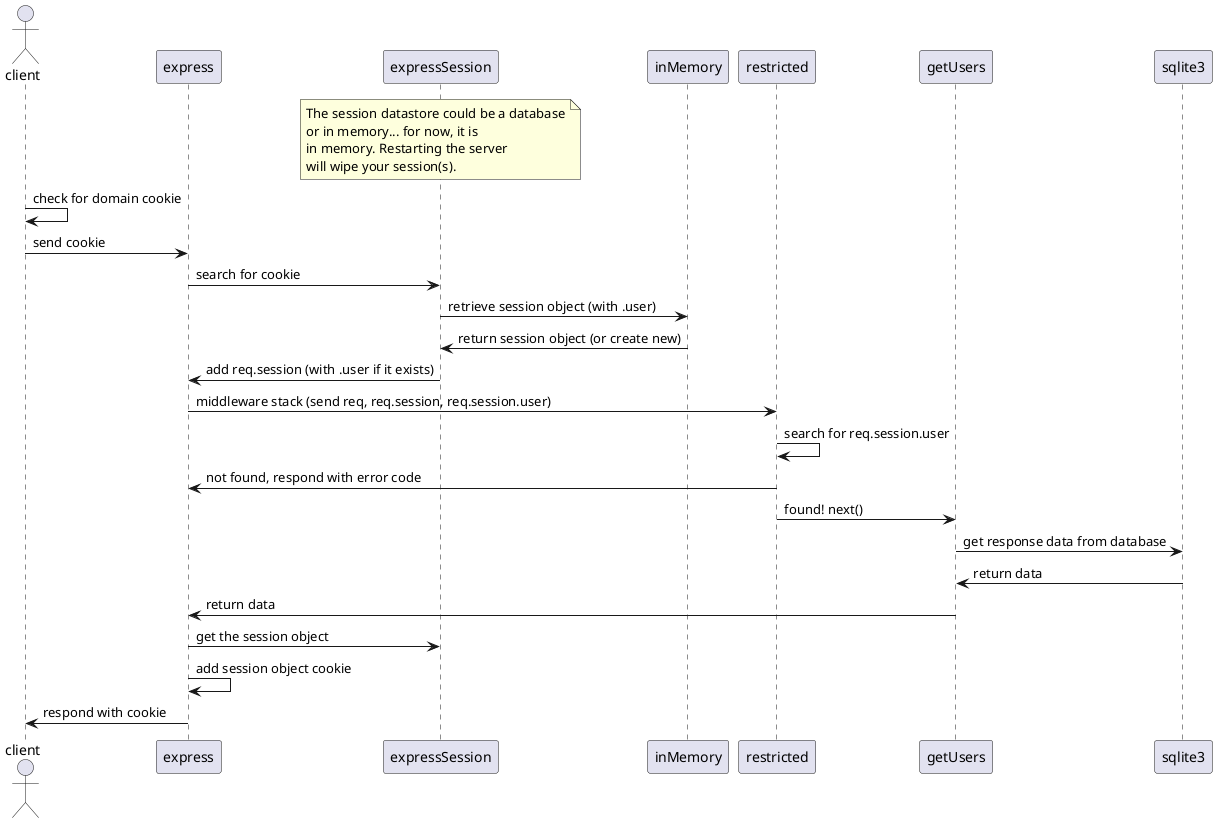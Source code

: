 @startuml express-session-flow
actor client
participant express
participant expressSession
note over expressSession 
The session datastore could be a database
or in memory... for now, it is 
in memory. Restarting the server
will wipe your session(s).
end note
participant inMemory
participant restricted
participant getUsers
participant sqlite3
client -> client : check for domain cookie
client -> express : send cookie
express -> expressSession : search for cookie
expressSession -> inMemory : retrieve session object (with .user)
inMemory -> expressSession : return session object (or create new)
expressSession -> express : add req.session (with .user if it exists)
express -> restricted : middleware stack (send req, req.session, req.session.user)
restricted -> restricted : search for req.session.user
restricted -> express : not found, respond with error code
restricted -> getUsers : found! next()
getUsers -> sqlite3 : get response data from database
sqlite3 -> getUsers : return data
getUsers -> express : return data
express -> expressSession : get the session object
express -> express : add session object cookie
express -> client : respond with cookie
@enduml